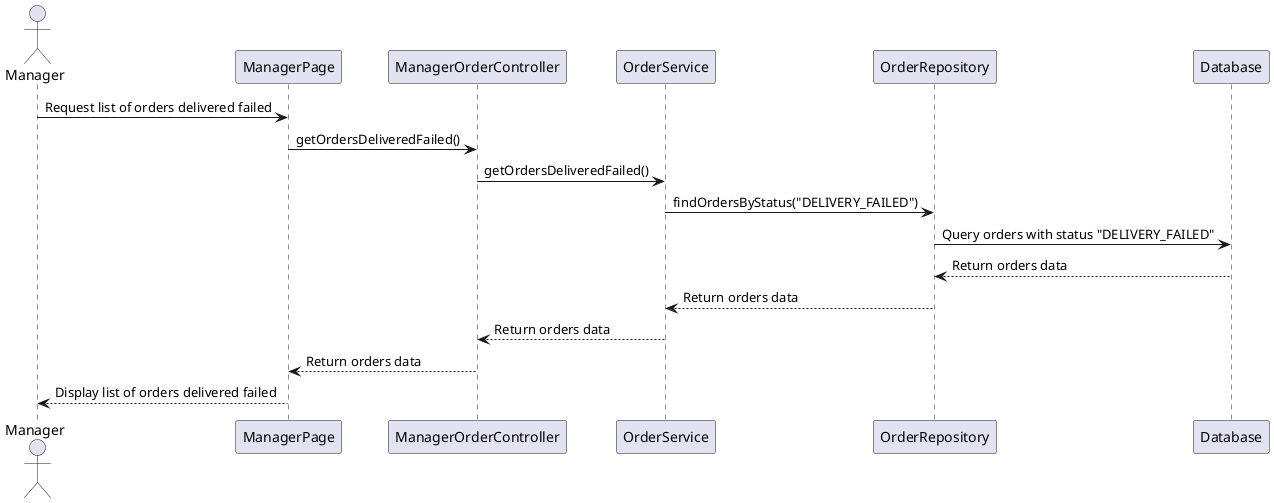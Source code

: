@startuml
actor Manager

Manager -> ManagerPage: Request list of orders delivered failed
ManagerPage -> ManagerOrderController: getOrdersDeliveredFailed()
ManagerOrderController -> OrderService: getOrdersDeliveredFailed()
OrderService -> OrderRepository: findOrdersByStatus("DELIVERY_FAILED")
OrderRepository -> Database: Query orders with status "DELIVERY_FAILED"
Database --> OrderRepository: Return orders data
OrderRepository --> OrderService: Return orders data
OrderService --> ManagerOrderController: Return orders data
ManagerOrderController --> ManagerPage: Return orders data
ManagerPage --> Manager: Display list of orders delivered failed
@enduml
